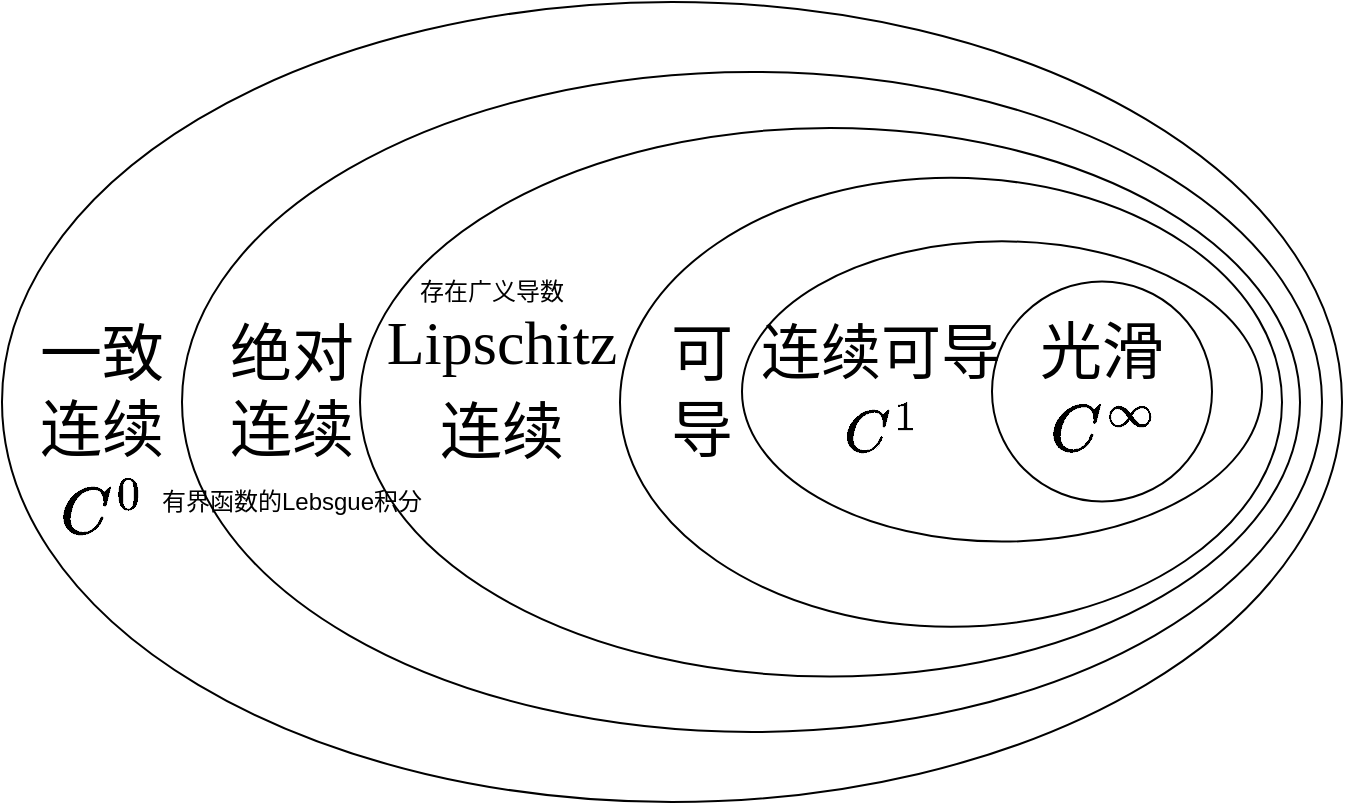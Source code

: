 <mxfile version="24.7.8">
  <diagram name="第 1 页" id="Bz0tRCTy6id8WhQAwUk8">
    <mxGraphModel dx="729" dy="523" grid="1" gridSize="10" guides="1" tooltips="1" connect="1" arrows="1" fold="1" page="1" pageScale="1" pageWidth="700" pageHeight="400" math="1" shadow="0">
      <root>
        <mxCell id="0" />
        <mxCell id="1" parent="0" />
        <mxCell id="fZozLzj9L5zvxFCatYk7-1" value="" style="ellipse;whiteSpace=wrap;html=1;" parent="1" vertex="1">
          <mxGeometry x="20" width="670" height="400" as="geometry" />
        </mxCell>
        <mxCell id="fZozLzj9L5zvxFCatYk7-2" value="一致连续" style="text;html=1;align=center;verticalAlign=middle;whiteSpace=wrap;rounded=0;fontSize=31;fontFamily=宋体;" parent="1" vertex="1">
          <mxGeometry x="30" y="180" width="80" height="30" as="geometry" />
        </mxCell>
        <mxCell id="fZozLzj9L5zvxFCatYk7-3" value="" style="ellipse;whiteSpace=wrap;html=1;" parent="1" vertex="1">
          <mxGeometry x="110" y="35" width="570" height="330" as="geometry" />
        </mxCell>
        <mxCell id="fZozLzj9L5zvxFCatYk7-4" value="" style="ellipse;whiteSpace=wrap;html=1;" parent="1" vertex="1">
          <mxGeometry x="199" y="63" width="470" height="274.25" as="geometry" />
        </mxCell>
        <mxCell id="fZozLzj9L5zvxFCatYk7-5" value="" style="ellipse;whiteSpace=wrap;html=1;" parent="1" vertex="1">
          <mxGeometry x="329" y="87.88" width="331" height="224.5" as="geometry" />
        </mxCell>
        <mxCell id="fZozLzj9L5zvxFCatYk7-6" value="绝对连续" style="text;html=1;align=center;verticalAlign=middle;whiteSpace=wrap;rounded=0;fontSize=31;fontFamily=宋体;" parent="1" vertex="1">
          <mxGeometry x="120" y="180" width="90" height="30" as="geometry" />
        </mxCell>
        <mxCell id="fZozLzj9L5zvxFCatYk7-7" value="Lipschitz" style="text;html=1;align=center;verticalAlign=middle;whiteSpace=wrap;rounded=0;fontSize=31;fontFamily=Times New Roman;" parent="1" vertex="1">
          <mxGeometry x="240" y="154.5" width="60" height="30" as="geometry" />
        </mxCell>
        <mxCell id="fZozLzj9L5zvxFCatYk7-8" value="可导" style="text;html=1;align=center;verticalAlign=middle;whiteSpace=wrap;rounded=0;fontSize=31;fontFamily=宋体;" parent="1" vertex="1">
          <mxGeometry x="350" y="179.75" width="40" height="30" as="geometry" />
        </mxCell>
        <mxCell id="fZozLzj9L5zvxFCatYk7-9" value="存在广义导数" style="text;html=1;align=center;verticalAlign=middle;whiteSpace=wrap;rounded=0;" parent="1" vertex="1">
          <mxGeometry x="210" y="130" width="110" height="30" as="geometry" />
        </mxCell>
        <mxCell id="fZozLzj9L5zvxFCatYk7-10" value="有界函数的Lebsgue积分" style="text;html=1;align=center;verticalAlign=middle;whiteSpace=wrap;rounded=0;" parent="1" vertex="1">
          <mxGeometry x="90" y="234.5" width="150" height="30" as="geometry" />
        </mxCell>
        <mxCell id="etCzMorDikYzwBmqCjcS-1" value="连续" style="text;html=1;align=center;verticalAlign=middle;whiteSpace=wrap;rounded=0;fontSize=31;fontFamily=宋体;" parent="1" vertex="1">
          <mxGeometry x="230" y="200" width="80" height="30" as="geometry" />
        </mxCell>
        <mxCell id="zW5IoCH9EgjZO30Jg0A_-1" value="" style="ellipse;whiteSpace=wrap;html=1;" parent="1" vertex="1">
          <mxGeometry x="390" y="119.68" width="260" height="150.13" as="geometry" />
        </mxCell>
        <mxCell id="HXV8dW_2_OZPN5Ebk8jr-1" value="" style="ellipse;whiteSpace=wrap;html=1;aspect=fixed;" parent="1" vertex="1">
          <mxGeometry x="515" y="139.75" width="110" height="110" as="geometry" />
        </mxCell>
        <mxCell id="HXV8dW_2_OZPN5Ebk8jr-2" value="光滑" style="text;html=1;align=center;verticalAlign=middle;whiteSpace=wrap;rounded=0;fontSize=31;fontFamily=宋体;" parent="1" vertex="1">
          <mxGeometry x="520" y="160" width="100" height="30" as="geometry" />
        </mxCell>
        <mxCell id="zW5IoCH9EgjZO30Jg0A_-3" value="\(C^\infty\)" style="text;html=1;align=center;verticalAlign=middle;resizable=0;points=[];autosize=1;strokeColor=none;fillColor=none;fontSize=28;" parent="1" vertex="1">
          <mxGeometry x="495" y="190" width="150" height="50" as="geometry" />
        </mxCell>
        <mxCell id="zW5IoCH9EgjZO30Jg0A_-4" value="连续可导" style="text;html=1;align=center;verticalAlign=middle;resizable=0;points=[];autosize=1;strokeColor=none;fillColor=none;fontSize=30;fontFamily=宋体;" parent="1" vertex="1">
          <mxGeometry x="389" y="150" width="140" height="50" as="geometry" />
        </mxCell>
        <mxCell id="zW5IoCH9EgjZO30Jg0A_-5" value="\(C^1\)" style="text;html=1;align=center;verticalAlign=middle;resizable=0;points=[];autosize=1;strokeColor=none;fillColor=none;fontSize=25;" parent="1" vertex="1">
          <mxGeometry x="409" y="195" width="100" height="40" as="geometry" />
        </mxCell>
        <mxCell id="h6oVtYsztx8w3psUh_Ab-1" value="\(C^0\)" style="text;html=1;align=center;verticalAlign=middle;whiteSpace=wrap;rounded=0;fontSize=28;" vertex="1" parent="1">
          <mxGeometry x="40" y="240" width="60" height="30" as="geometry" />
        </mxCell>
      </root>
    </mxGraphModel>
  </diagram>
</mxfile>
